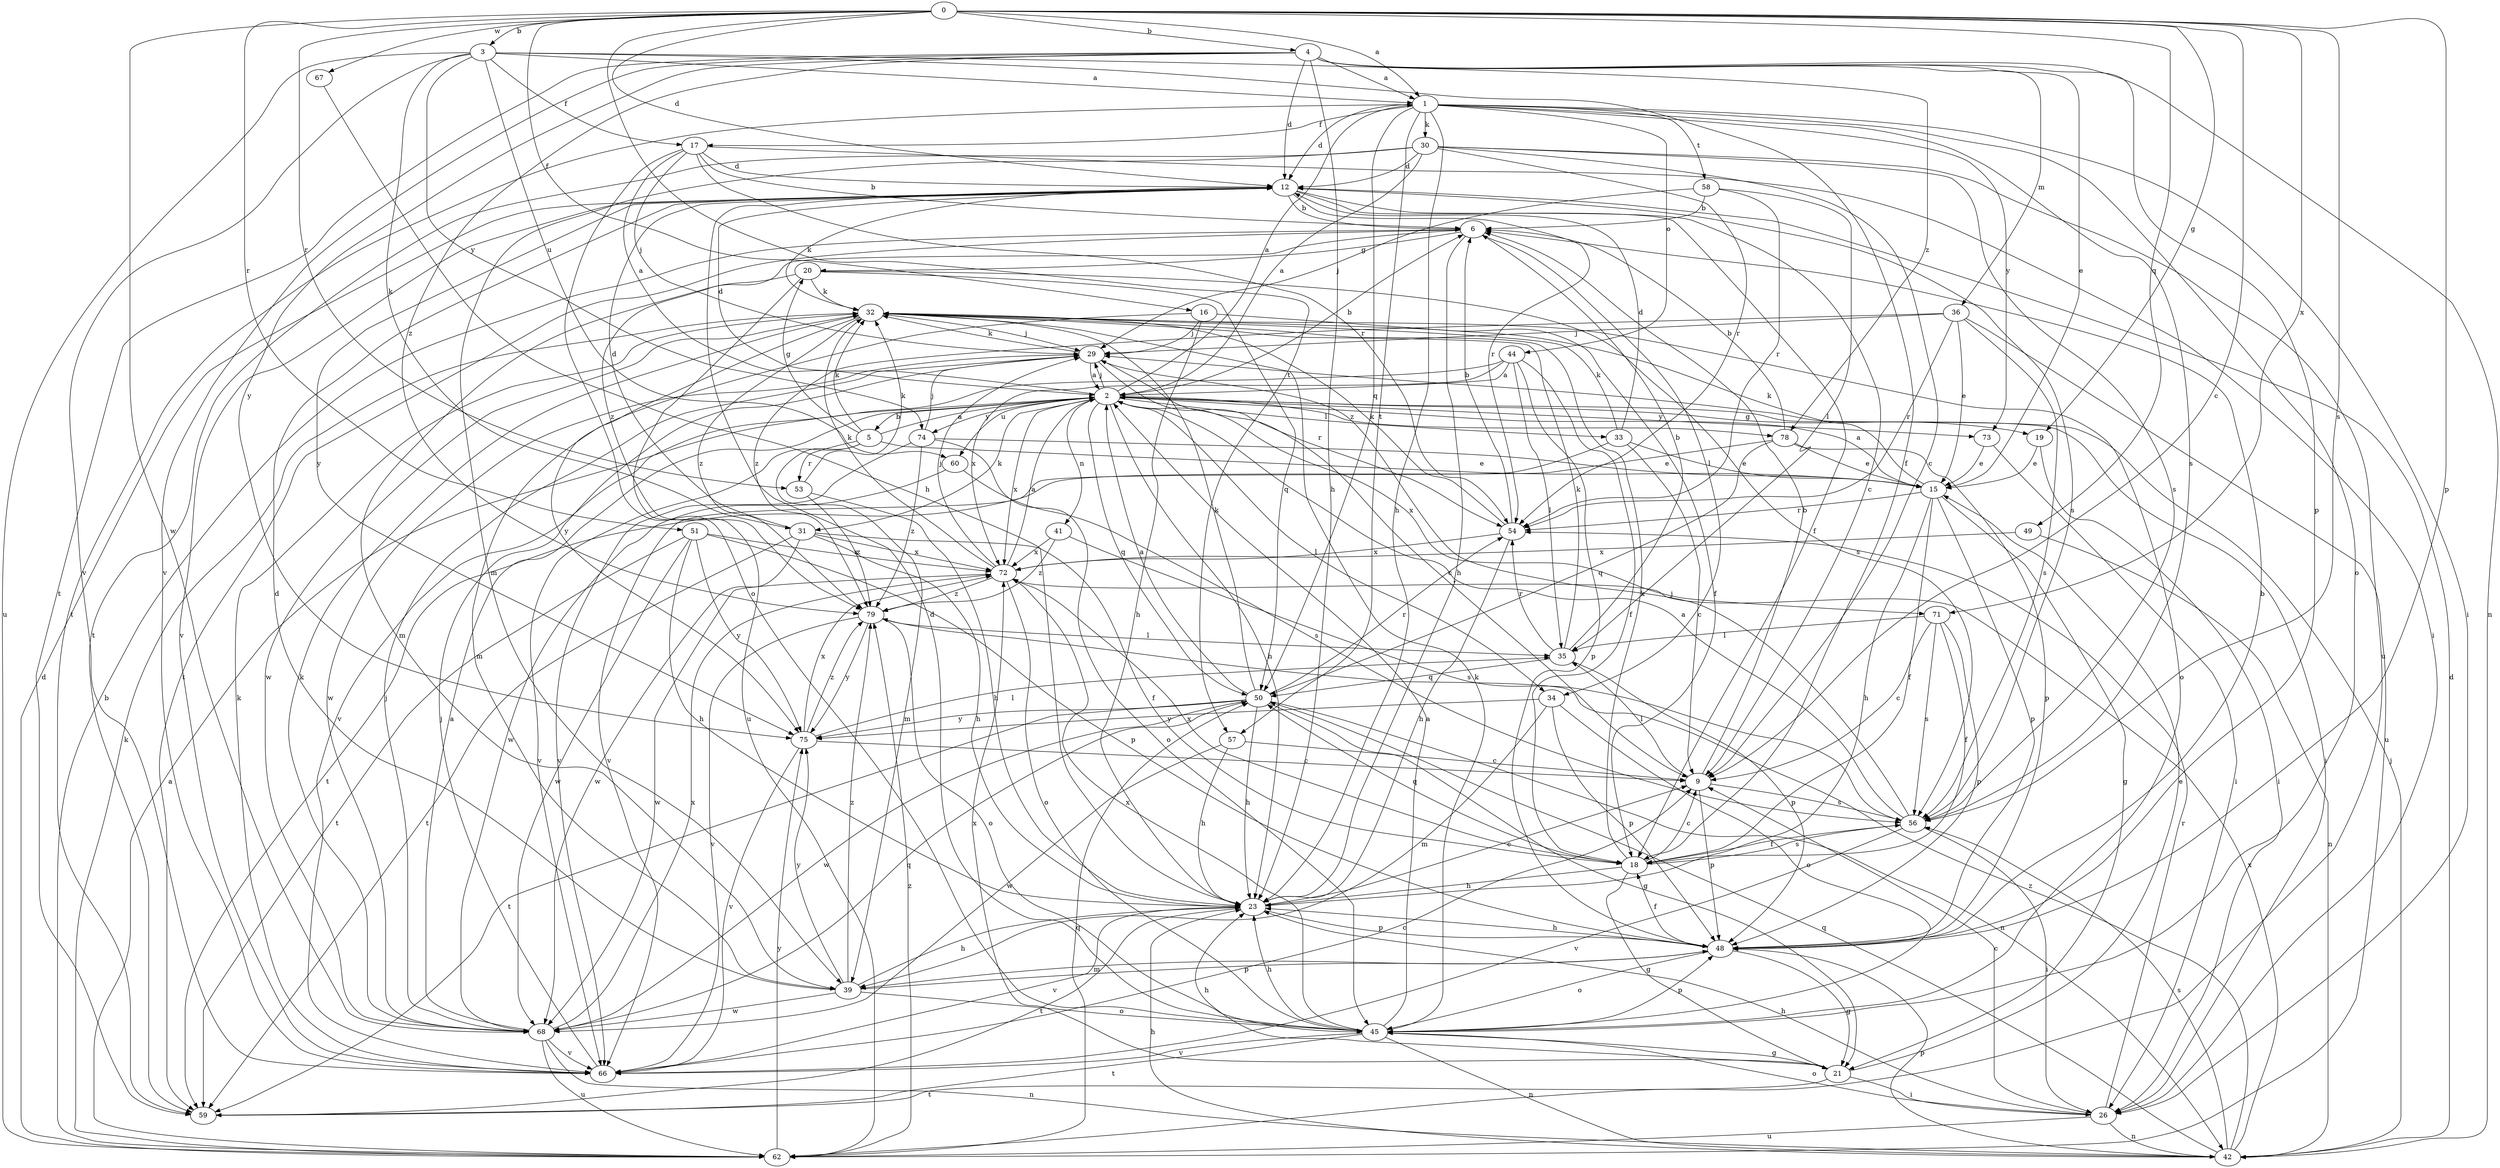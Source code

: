 strict digraph  {
0;
1;
2;
3;
4;
5;
6;
9;
12;
15;
16;
17;
18;
19;
20;
21;
23;
26;
29;
30;
31;
32;
33;
34;
35;
36;
39;
41;
42;
44;
45;
48;
49;
50;
51;
53;
54;
56;
57;
58;
59;
60;
62;
66;
67;
68;
71;
72;
73;
74;
75;
78;
79;
0 -> 1  [label=a];
0 -> 3  [label=b];
0 -> 4  [label=b];
0 -> 9  [label=c];
0 -> 12  [label=d];
0 -> 16  [label=f];
0 -> 19  [label=g];
0 -> 48  [label=p];
0 -> 49  [label=q];
0 -> 51  [label=r];
0 -> 53  [label=r];
0 -> 56  [label=s];
0 -> 57  [label=t];
0 -> 67  [label=w];
0 -> 68  [label=w];
0 -> 71  [label=x];
1 -> 12  [label=d];
1 -> 17  [label=f];
1 -> 23  [label=h];
1 -> 26  [label=i];
1 -> 30  [label=k];
1 -> 44  [label=o];
1 -> 45  [label=o];
1 -> 50  [label=q];
1 -> 56  [label=s];
1 -> 57  [label=t];
1 -> 58  [label=t];
1 -> 59  [label=t];
1 -> 73  [label=y];
2 -> 1  [label=a];
2 -> 5  [label=b];
2 -> 6  [label=b];
2 -> 12  [label=d];
2 -> 19  [label=g];
2 -> 23  [label=h];
2 -> 26  [label=i];
2 -> 29  [label=j];
2 -> 31  [label=k];
2 -> 33  [label=l];
2 -> 34  [label=l];
2 -> 41  [label=n];
2 -> 50  [label=q];
2 -> 60  [label=u];
2 -> 71  [label=x];
2 -> 72  [label=x];
2 -> 73  [label=y];
2 -> 74  [label=y];
2 -> 78  [label=z];
3 -> 1  [label=a];
3 -> 17  [label=f];
3 -> 18  [label=f];
3 -> 31  [label=k];
3 -> 60  [label=u];
3 -> 62  [label=u];
3 -> 66  [label=v];
3 -> 74  [label=y];
3 -> 78  [label=z];
4 -> 1  [label=a];
4 -> 12  [label=d];
4 -> 15  [label=e];
4 -> 23  [label=h];
4 -> 36  [label=m];
4 -> 42  [label=n];
4 -> 48  [label=p];
4 -> 59  [label=t];
4 -> 66  [label=v];
4 -> 75  [label=y];
4 -> 79  [label=z];
5 -> 2  [label=a];
5 -> 15  [label=e];
5 -> 20  [label=g];
5 -> 32  [label=k];
5 -> 39  [label=m];
5 -> 53  [label=r];
5 -> 66  [label=v];
6 -> 20  [label=g];
6 -> 23  [label=h];
6 -> 34  [label=l];
6 -> 59  [label=t];
6 -> 79  [label=z];
9 -> 6  [label=b];
9 -> 35  [label=l];
9 -> 48  [label=p];
9 -> 56  [label=s];
12 -> 6  [label=b];
12 -> 9  [label=c];
12 -> 18  [label=f];
12 -> 32  [label=k];
12 -> 54  [label=r];
12 -> 56  [label=s];
12 -> 66  [label=v];
12 -> 75  [label=y];
15 -> 2  [label=a];
15 -> 18  [label=f];
15 -> 21  [label=g];
15 -> 23  [label=h];
15 -> 32  [label=k];
15 -> 48  [label=p];
15 -> 54  [label=r];
16 -> 18  [label=f];
16 -> 23  [label=h];
16 -> 29  [label=j];
16 -> 75  [label=y];
17 -> 2  [label=a];
17 -> 6  [label=b];
17 -> 12  [label=d];
17 -> 26  [label=i];
17 -> 29  [label=j];
17 -> 45  [label=o];
17 -> 54  [label=r];
18 -> 9  [label=c];
18 -> 21  [label=g];
18 -> 23  [label=h];
18 -> 32  [label=k];
18 -> 50  [label=q];
18 -> 56  [label=s];
18 -> 72  [label=x];
19 -> 15  [label=e];
19 -> 26  [label=i];
20 -> 32  [label=k];
20 -> 39  [label=m];
20 -> 50  [label=q];
20 -> 56  [label=s];
20 -> 62  [label=u];
21 -> 15  [label=e];
21 -> 23  [label=h];
21 -> 26  [label=i];
21 -> 59  [label=t];
21 -> 72  [label=x];
23 -> 9  [label=c];
23 -> 48  [label=p];
23 -> 59  [label=t];
23 -> 66  [label=v];
26 -> 9  [label=c];
26 -> 23  [label=h];
26 -> 42  [label=n];
26 -> 45  [label=o];
26 -> 54  [label=r];
26 -> 62  [label=u];
29 -> 2  [label=a];
29 -> 9  [label=c];
29 -> 32  [label=k];
29 -> 54  [label=r];
29 -> 68  [label=w];
30 -> 2  [label=a];
30 -> 9  [label=c];
30 -> 12  [label=d];
30 -> 39  [label=m];
30 -> 54  [label=r];
30 -> 56  [label=s];
30 -> 59  [label=t];
30 -> 62  [label=u];
31 -> 12  [label=d];
31 -> 18  [label=f];
31 -> 23  [label=h];
31 -> 59  [label=t];
31 -> 68  [label=w];
31 -> 72  [label=x];
32 -> 29  [label=j];
32 -> 39  [label=m];
32 -> 45  [label=o];
32 -> 68  [label=w];
32 -> 79  [label=z];
33 -> 9  [label=c];
33 -> 12  [label=d];
33 -> 15  [label=e];
33 -> 32  [label=k];
33 -> 66  [label=v];
34 -> 39  [label=m];
34 -> 45  [label=o];
34 -> 48  [label=p];
34 -> 75  [label=y];
35 -> 6  [label=b];
35 -> 32  [label=k];
35 -> 48  [label=p];
35 -> 50  [label=q];
35 -> 54  [label=r];
36 -> 15  [label=e];
36 -> 29  [label=j];
36 -> 54  [label=r];
36 -> 56  [label=s];
36 -> 62  [label=u];
36 -> 79  [label=z];
39 -> 12  [label=d];
39 -> 23  [label=h];
39 -> 45  [label=o];
39 -> 48  [label=p];
39 -> 68  [label=w];
39 -> 75  [label=y];
39 -> 79  [label=z];
41 -> 56  [label=s];
41 -> 72  [label=x];
41 -> 79  [label=z];
42 -> 12  [label=d];
42 -> 23  [label=h];
42 -> 29  [label=j];
42 -> 48  [label=p];
42 -> 50  [label=q];
42 -> 56  [label=s];
42 -> 72  [label=x];
42 -> 79  [label=z];
44 -> 2  [label=a];
44 -> 18  [label=f];
44 -> 35  [label=l];
44 -> 48  [label=p];
44 -> 66  [label=v];
44 -> 72  [label=x];
45 -> 2  [label=a];
45 -> 12  [label=d];
45 -> 21  [label=g];
45 -> 23  [label=h];
45 -> 32  [label=k];
45 -> 42  [label=n];
45 -> 48  [label=p];
45 -> 59  [label=t];
45 -> 66  [label=v];
45 -> 72  [label=x];
48 -> 6  [label=b];
48 -> 18  [label=f];
48 -> 21  [label=g];
48 -> 23  [label=h];
48 -> 39  [label=m];
48 -> 45  [label=o];
49 -> 42  [label=n];
49 -> 72  [label=x];
50 -> 2  [label=a];
50 -> 21  [label=g];
50 -> 23  [label=h];
50 -> 32  [label=k];
50 -> 42  [label=n];
50 -> 54  [label=r];
50 -> 59  [label=t];
50 -> 68  [label=w];
50 -> 75  [label=y];
51 -> 23  [label=h];
51 -> 48  [label=p];
51 -> 59  [label=t];
51 -> 68  [label=w];
51 -> 72  [label=x];
51 -> 75  [label=y];
53 -> 23  [label=h];
53 -> 32  [label=k];
53 -> 79  [label=z];
54 -> 6  [label=b];
54 -> 23  [label=h];
54 -> 32  [label=k];
54 -> 72  [label=x];
56 -> 2  [label=a];
56 -> 18  [label=f];
56 -> 26  [label=i];
56 -> 29  [label=j];
56 -> 66  [label=v];
57 -> 9  [label=c];
57 -> 23  [label=h];
57 -> 68  [label=w];
58 -> 6  [label=b];
58 -> 29  [label=j];
58 -> 35  [label=l];
58 -> 54  [label=r];
60 -> 56  [label=s];
60 -> 68  [label=w];
62 -> 2  [label=a];
62 -> 6  [label=b];
62 -> 12  [label=d];
62 -> 32  [label=k];
62 -> 50  [label=q];
62 -> 75  [label=y];
62 -> 79  [label=z];
66 -> 9  [label=c];
66 -> 29  [label=j];
66 -> 32  [label=k];
67 -> 23  [label=h];
68 -> 2  [label=a];
68 -> 29  [label=j];
68 -> 32  [label=k];
68 -> 42  [label=n];
68 -> 50  [label=q];
68 -> 62  [label=u];
68 -> 66  [label=v];
68 -> 72  [label=x];
71 -> 9  [label=c];
71 -> 18  [label=f];
71 -> 35  [label=l];
71 -> 48  [label=p];
71 -> 56  [label=s];
72 -> 2  [label=a];
72 -> 29  [label=j];
72 -> 32  [label=k];
72 -> 45  [label=o];
72 -> 68  [label=w];
72 -> 79  [label=z];
73 -> 15  [label=e];
73 -> 26  [label=i];
74 -> 15  [label=e];
74 -> 29  [label=j];
74 -> 45  [label=o];
74 -> 66  [label=v];
74 -> 79  [label=z];
75 -> 9  [label=c];
75 -> 35  [label=l];
75 -> 66  [label=v];
75 -> 72  [label=x];
75 -> 79  [label=z];
78 -> 6  [label=b];
78 -> 15  [label=e];
78 -> 48  [label=p];
78 -> 50  [label=q];
78 -> 59  [label=t];
79 -> 35  [label=l];
79 -> 45  [label=o];
79 -> 66  [label=v];
79 -> 75  [label=y];
}
